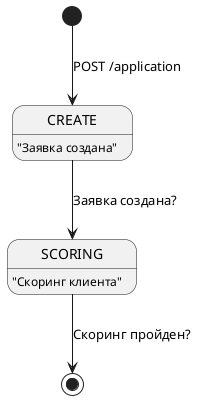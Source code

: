 @startuml

CREATE : "Заявка создана"
SCORING : "Скоринг клиента"

[*] --> CREATE : POST /application
CREATE --> SCORING : Заявка создана?
SCORING --> [*] : Скоринг пройден?

@enduml

